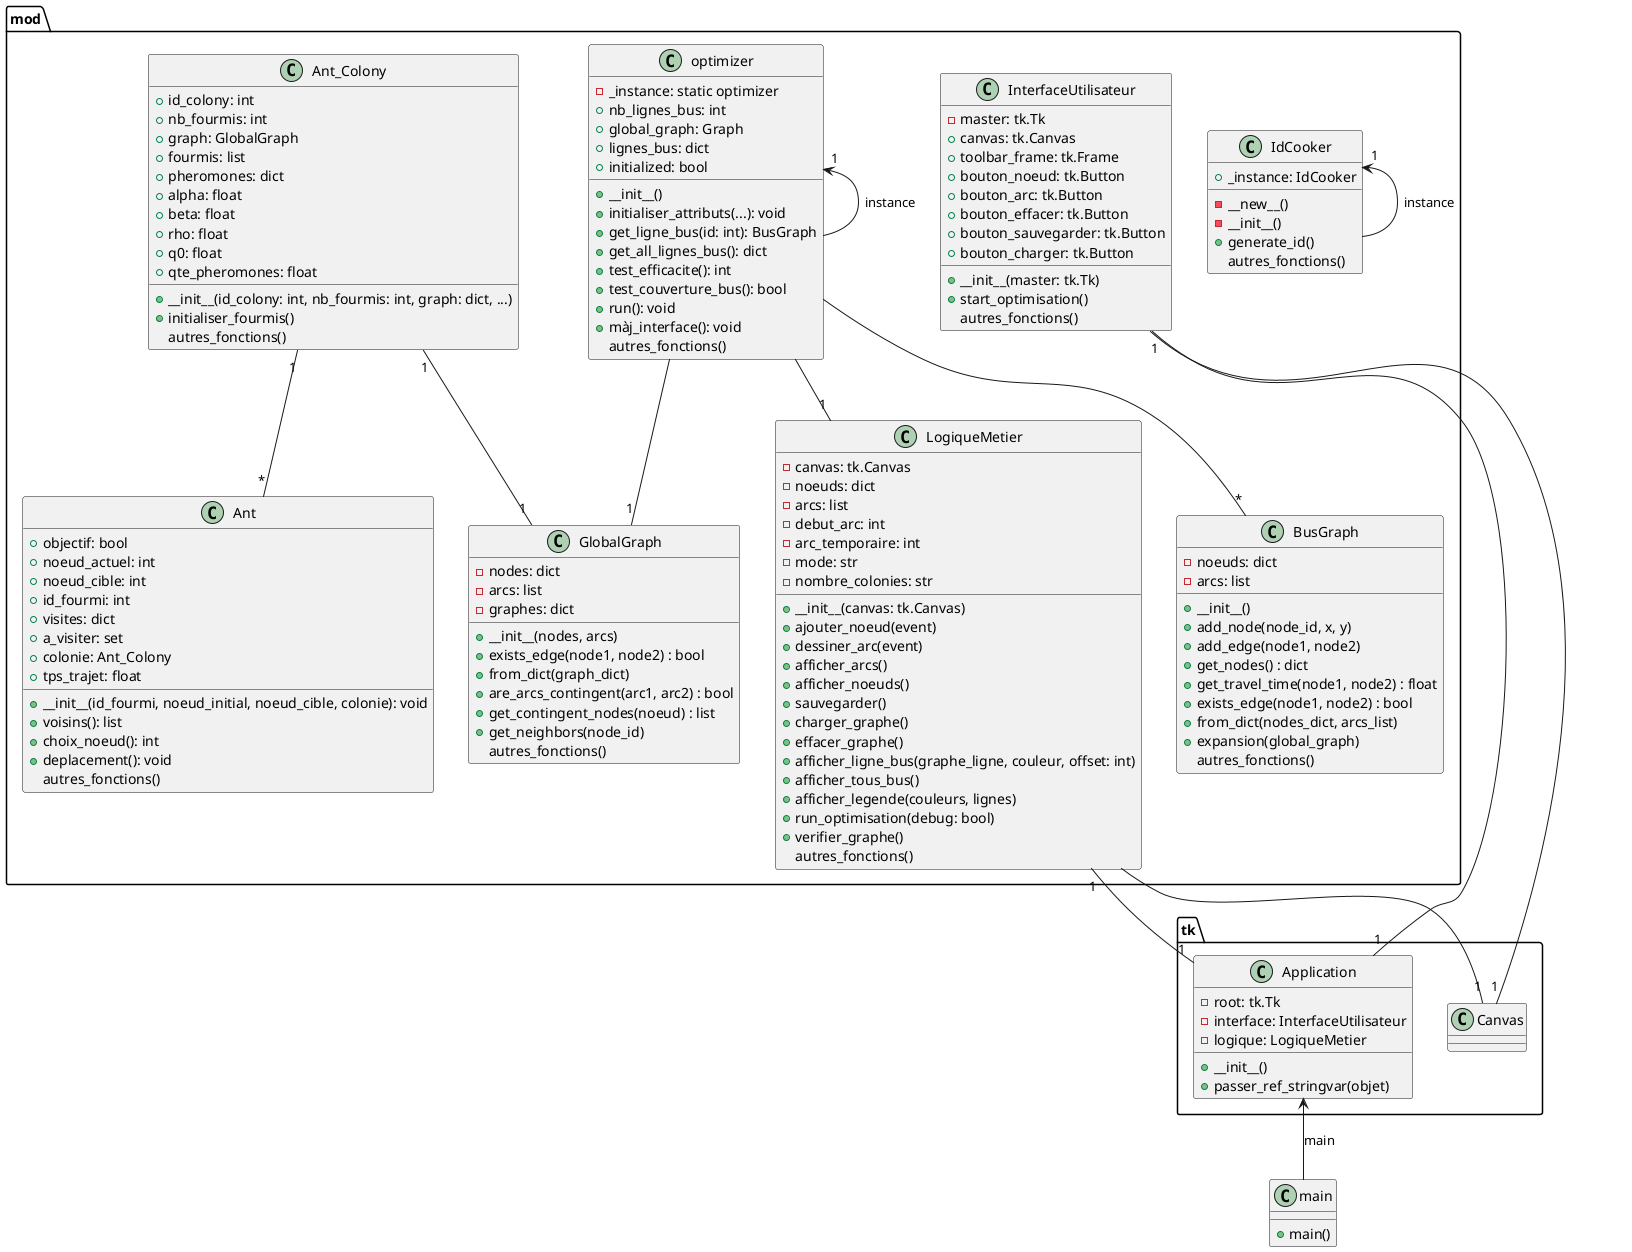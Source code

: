 @startuml projet_bap


package tk {
    class Application {
        - root: tk.Tk
        - interface: InterfaceUtilisateur
        - logique: LogiqueMetier
        + __init__()
        + passer_ref_stringvar(objet)
    }
}

class main {
    + main()
}

package mod {

    class IdCooker {
        + _instance: IdCooker
        - __new__()
        - __init__()
        + generate_id()
        autres_fonctions()
    }

    class InterfaceUtilisateur {
        - master: tk.Tk
        + canvas: tk.Canvas
        + toolbar_frame: tk.Frame
        + bouton_noeud: tk.Button
        + bouton_arc: tk.Button
        + bouton_effacer: tk.Button
        + bouton_sauvegarder: tk.Button
        + bouton_charger: tk.Button
        + __init__(master: tk.Tk)
        + start_optimisation()
        autres_fonctions()
    }

    class LogiqueMetier {
        - canvas: tk.Canvas
        - noeuds: dict
        - arcs: list
        - debut_arc: int
        - arc_temporaire: int
        - mode: str
        - nombre_colonies: str
        + __init__(canvas: tk.Canvas)
        + ajouter_noeud(event)
        + dessiner_arc(event)
        + afficher_arcs()
        + afficher_noeuds()
        + sauvegarder()
        + charger_graphe()
        + effacer_graphe()
        + afficher_ligne_bus(graphe_ligne, couleur, offset: int)
        + afficher_tous_bus()
        + afficher_legende(couleurs, lignes)
        + run_optimisation(debug: bool)
        + verifier_graphe()
        autres_fonctions()
    }

    class optimizer {
        - _instance: static optimizer
        + nb_lignes_bus: int
        + global_graph: Graph
        + lignes_bus: dict
        + initialized: bool
        + __init__()
        + initialiser_attributs(...): void
        + get_ligne_bus(id: int): BusGraph
        + get_all_lignes_bus(): dict
        + test_efficacite(): int
        + test_couverture_bus(): bool
        + run(): void
        + màj_interface(): void
        autres_fonctions()
    }

    class BusGraph {
        - noeuds: dict
        - arcs: list
        + __init__()
        + add_node(node_id, x, y)
        + add_edge(node1, node2)
        + get_nodes() : dict
        + get_travel_time(node1, node2) : float
        + exists_edge(node1, node2) : bool
        + from_dict(nodes_dict, arcs_list)
        + expansion(global_graph)
        autres_fonctions()
    }

    class GlobalGraph {
        - nodes: dict
        - arcs: list
        - graphes: dict
        + __init__(nodes, arcs)
        + exists_edge(node1, node2) : bool
        + from_dict(graph_dict)
        + are_arcs_contingent(arc1, arc2) : bool
        + get_contingent_nodes(noeud) : list
        + get_neighbors(node_id)
        autres_fonctions()
    }

    class Ant_Colony {
        + id_colony: int
        + nb_fourmis: int
        + graph: GlobalGraph
        + fourmis: list
        + pheromones: dict
        + alpha: float
        + beta: float
        + rho: float
        + q0: float
        + qte_pheromones: float
        + __init__(id_colony: int, nb_fourmis: int, graph: dict, ...)
        + initialiser_fourmis()
        autres_fonctions()
    }

    class Ant {
        + objectif: bool
        + noeud_actuel: int
        + noeud_cible: int
        + id_fourmi: int
        + visites: dict
        + a_visiter: set
        + colonie: Ant_Colony
        + tps_trajet: float
        + __init__(id_fourmi, noeud_initial, noeud_cible, colonie): void
        + voisins(): list
        + choix_noeud(): int
        + deplacement(): void
        autres_fonctions()
    }

}

Application "1" -up- "1" InterfaceUtilisateur
Application "1" -up- "1" LogiqueMetier
InterfaceUtilisateur -- "1" tk.Canvas
LogiqueMetier -down- "1" tk.Canvas
main -up-> Application : main
optimizer -up-> "1" optimizer : instance
IdCooker -up-> "1" IdCooker : instance
optimizer -- "1" LogiqueMetier
optimizer -- "*" BusGraph
optimizer -- "1" GlobalGraph

Ant_Colony "1" -- "*" Ant
Ant_Colony "1" -- "1" GlobalGraph

@enduml